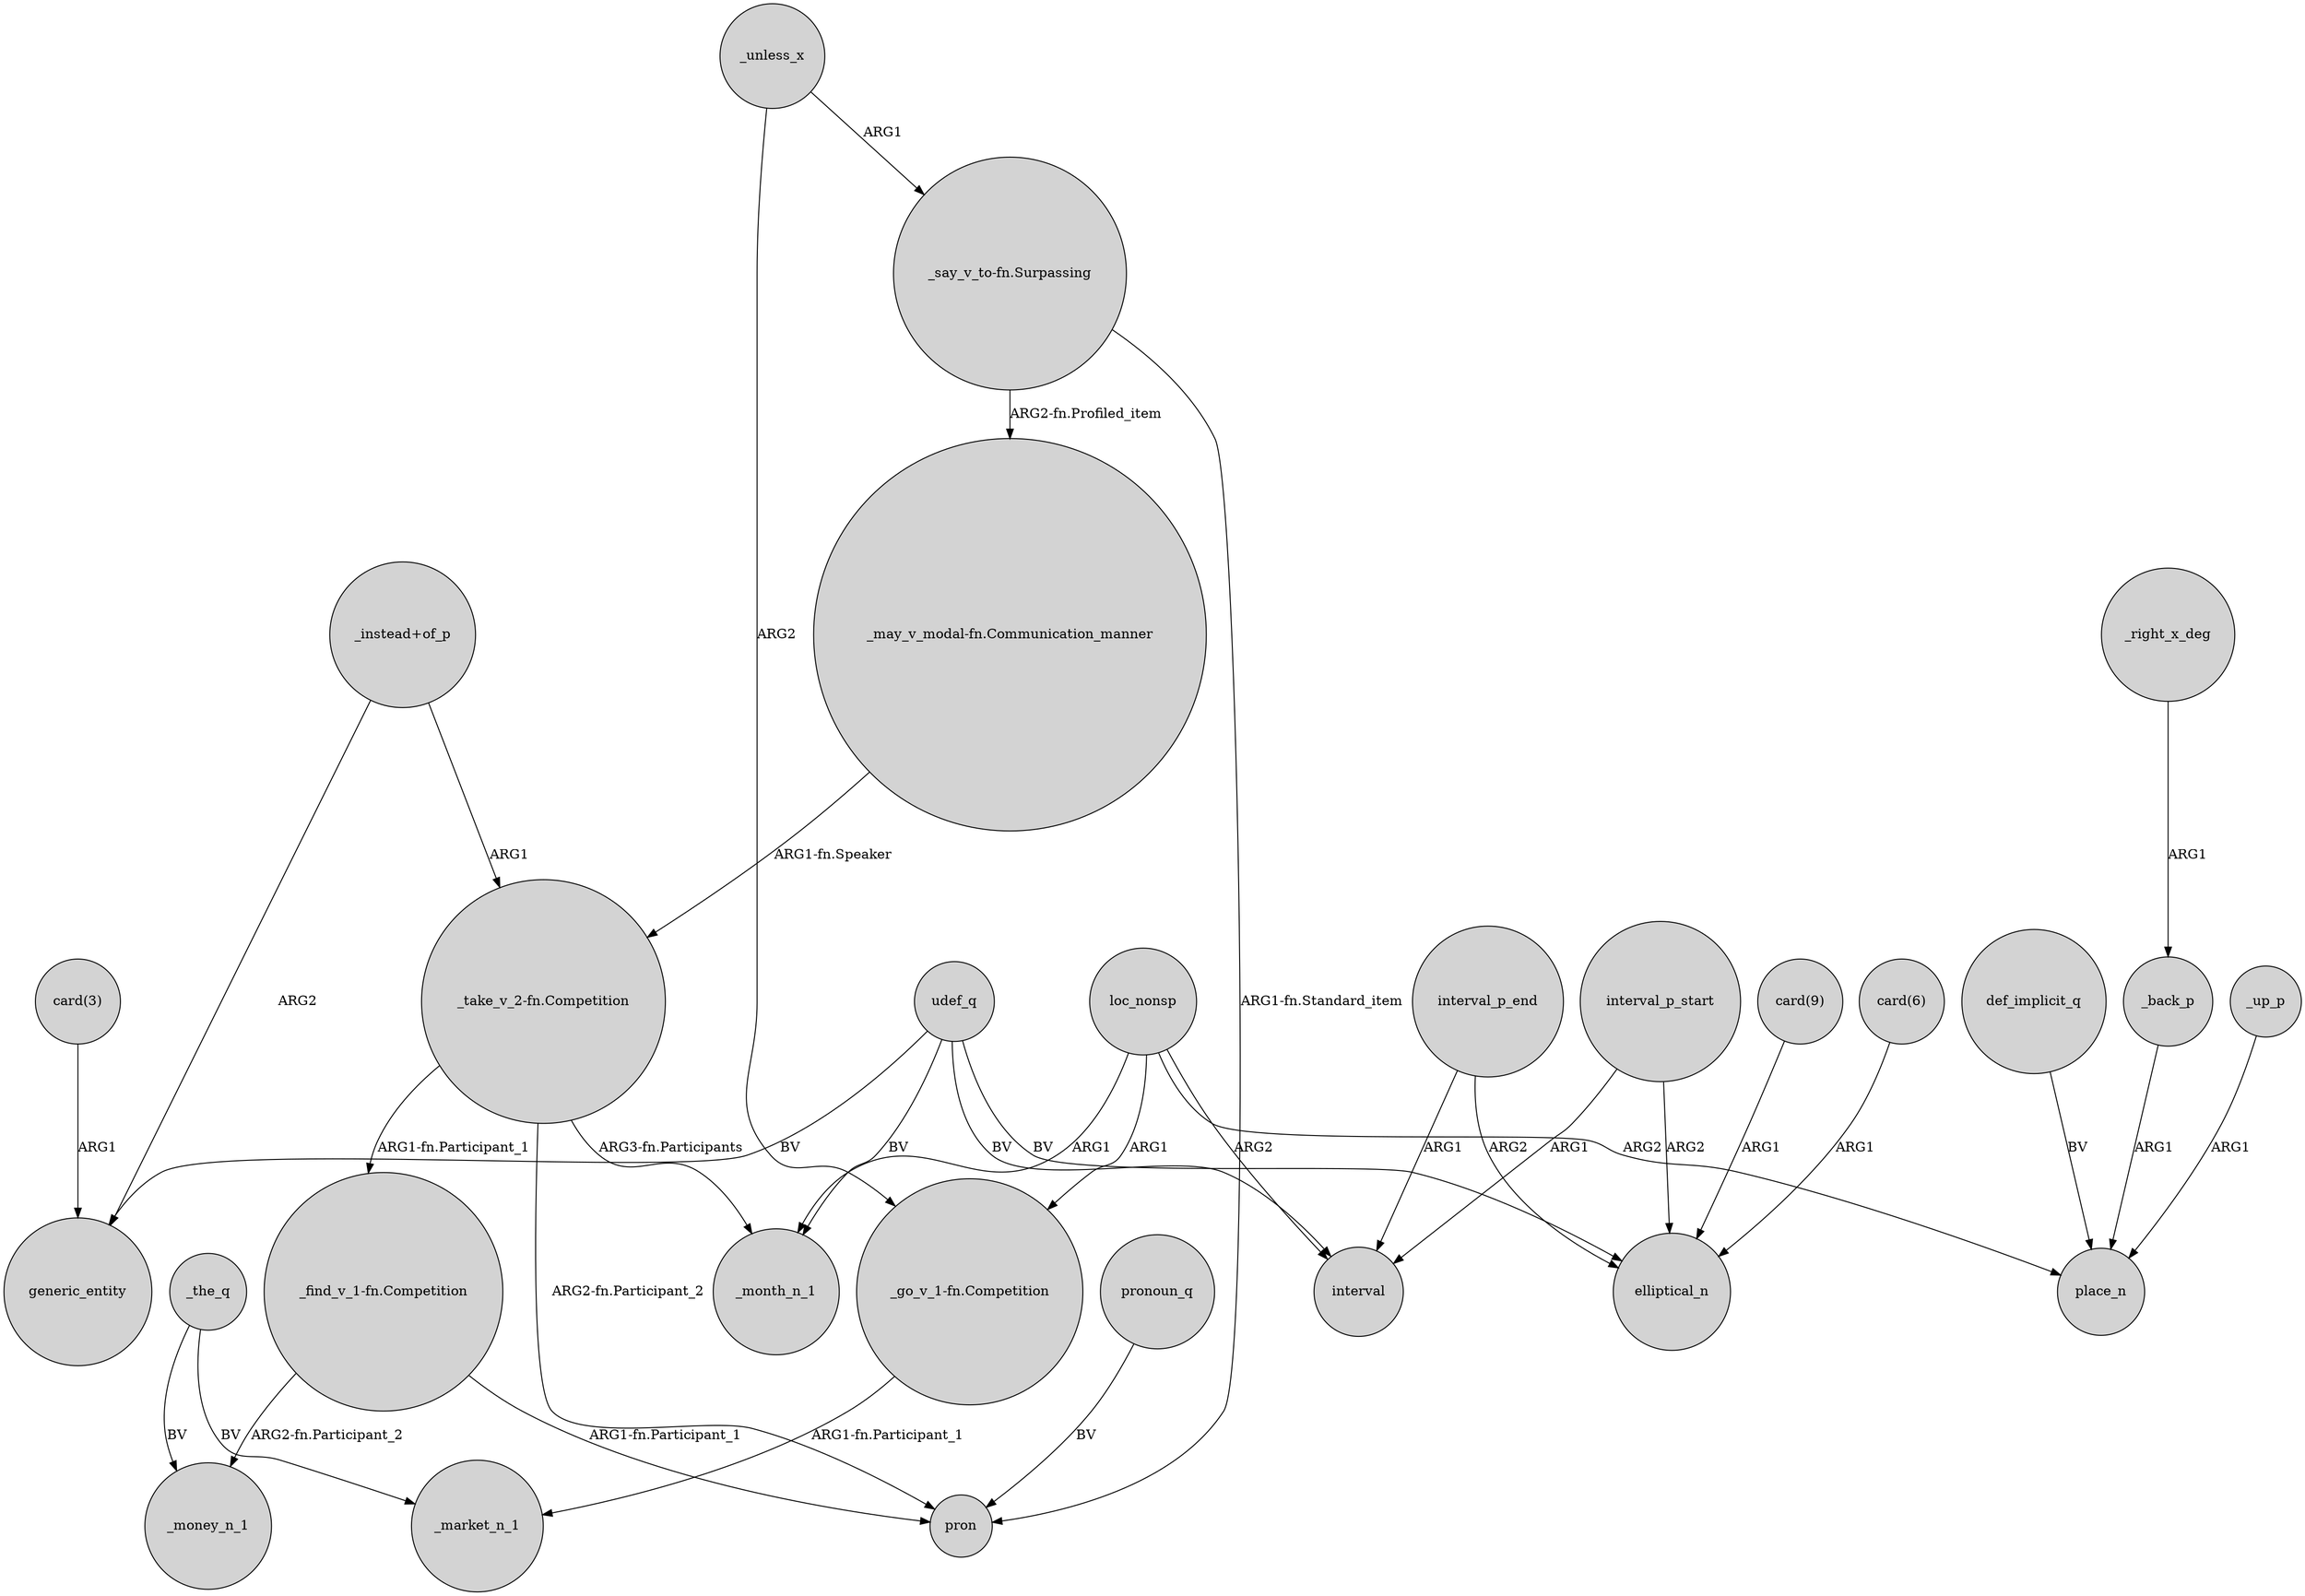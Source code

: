 digraph {
	node [shape=circle style=filled]
	udef_q -> _month_n_1 [label=BV]
	loc_nonsp -> "_go_v_1-fn.Competition" [label=ARG1]
	loc_nonsp -> interval [label=ARG2]
	interval_p_end -> elliptical_n [label=ARG2]
	"_instead+of_p" -> "_take_v_2-fn.Competition" [label=ARG1]
	def_implicit_q -> place_n [label=BV]
	"_go_v_1-fn.Competition" -> _market_n_1 [label="ARG1-fn.Participant_1"]
	_unless_x -> "_go_v_1-fn.Competition" [label=ARG2]
	"card(3)" -> generic_entity [label=ARG1]
	interval_p_start -> elliptical_n [label=ARG2]
	udef_q -> interval [label=BV]
	_unless_x -> "_say_v_to-fn.Surpassing" [label=ARG1]
	interval_p_start -> interval [label=ARG1]
	udef_q -> generic_entity [label=BV]
	_the_q -> _market_n_1 [label=BV]
	pronoun_q -> pron [label=BV]
	"_find_v_1-fn.Competition" -> pron [label="ARG1-fn.Participant_1"]
	"_may_v_modal-fn.Communication_manner" -> "_take_v_2-fn.Competition" [label="ARG1-fn.Speaker"]
	_back_p -> place_n [label=ARG1]
	_the_q -> _money_n_1 [label=BV]
	"_take_v_2-fn.Competition" -> "_find_v_1-fn.Competition" [label="ARG1-fn.Participant_1"]
	"_find_v_1-fn.Competition" -> _money_n_1 [label="ARG2-fn.Participant_2"]
	"card(9)" -> elliptical_n [label=ARG1]
	"_take_v_2-fn.Competition" -> _month_n_1 [label="ARG3-fn.Participants"]
	interval_p_end -> interval [label=ARG1]
	_up_p -> place_n [label=ARG1]
	loc_nonsp -> _month_n_1 [label=ARG1]
	loc_nonsp -> place_n [label=ARG2]
	_right_x_deg -> _back_p [label=ARG1]
	udef_q -> elliptical_n [label=BV]
	"_say_v_to-fn.Surpassing" -> "_may_v_modal-fn.Communication_manner" [label="ARG2-fn.Profiled_item"]
	"card(6)" -> elliptical_n [label=ARG1]
	"_instead+of_p" -> generic_entity [label=ARG2]
	"_take_v_2-fn.Competition" -> pron [label="ARG2-fn.Participant_2"]
	"_say_v_to-fn.Surpassing" -> pron [label="ARG1-fn.Standard_item"]
}
